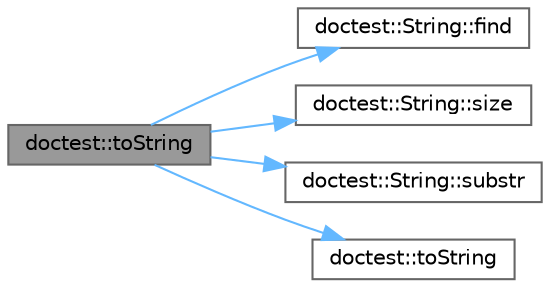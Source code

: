 digraph "doctest::toString"
{
 // LATEX_PDF_SIZE
  bgcolor="transparent";
  edge [fontname=Helvetica,fontsize=10,labelfontname=Helvetica,labelfontsize=10];
  node [fontname=Helvetica,fontsize=10,shape=box,height=0.2,width=0.4];
  rankdir="LR";
  Node1 [id="Node000001",label="doctest::toString",height=0.2,width=0.4,color="gray40", fillcolor="grey60", style="filled", fontcolor="black",tooltip=" "];
  Node1 -> Node2 [id="edge1_Node000001_Node000002",color="steelblue1",style="solid",tooltip=" "];
  Node2 [id="Node000002",label="doctest::String::find",height=0.2,width=0.4,color="grey40", fillcolor="white", style="filled",URL="$classdoctest_1_1_string.html#aa7b27b07ca5bf081b3ec25a3224a7a05",tooltip=" "];
  Node1 -> Node3 [id="edge2_Node000001_Node000003",color="steelblue1",style="solid",tooltip=" "];
  Node3 [id="Node000003",label="doctest::String::size",height=0.2,width=0.4,color="grey40", fillcolor="white", style="filled",URL="$classdoctest_1_1_string.html#acc9888303b7330a8dc78d3d79eadcf7c",tooltip=" "];
  Node1 -> Node4 [id="edge3_Node000001_Node000004",color="steelblue1",style="solid",tooltip=" "];
  Node4 [id="Node000004",label="doctest::String::substr",height=0.2,width=0.4,color="grey40", fillcolor="white", style="filled",URL="$classdoctest_1_1_string.html#a6fd53b95d33900d8a38a3a33c43c928e",tooltip=" "];
  Node1 -> Node5 [id="edge4_Node000001_Node000005",color="steelblue1",style="solid",tooltip=" "];
  Node5 [id="Node000005",label="doctest::toString",height=0.2,width=0.4,color="grey40", fillcolor="white", style="filled",URL="$namespacedoctest.html#af8d23a352e257456ffed49cb3ac11b4e",tooltip=" "];
}
